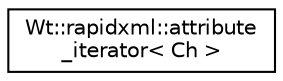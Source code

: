 digraph "Graphical Class Hierarchy"
{
 // LATEX_PDF_SIZE
  edge [fontname="Helvetica",fontsize="10",labelfontname="Helvetica",labelfontsize="10"];
  node [fontname="Helvetica",fontsize="10",shape=record];
  rankdir="LR";
  Node0 [label="Wt::rapidxml::attribute\l_iterator\< Ch \>",height=0.2,width=0.4,color="black", fillcolor="white", style="filled",URL="$classWt_1_1rapidxml_1_1attribute__iterator.html",tooltip="Iterator of child attributes of xml_node."];
}
